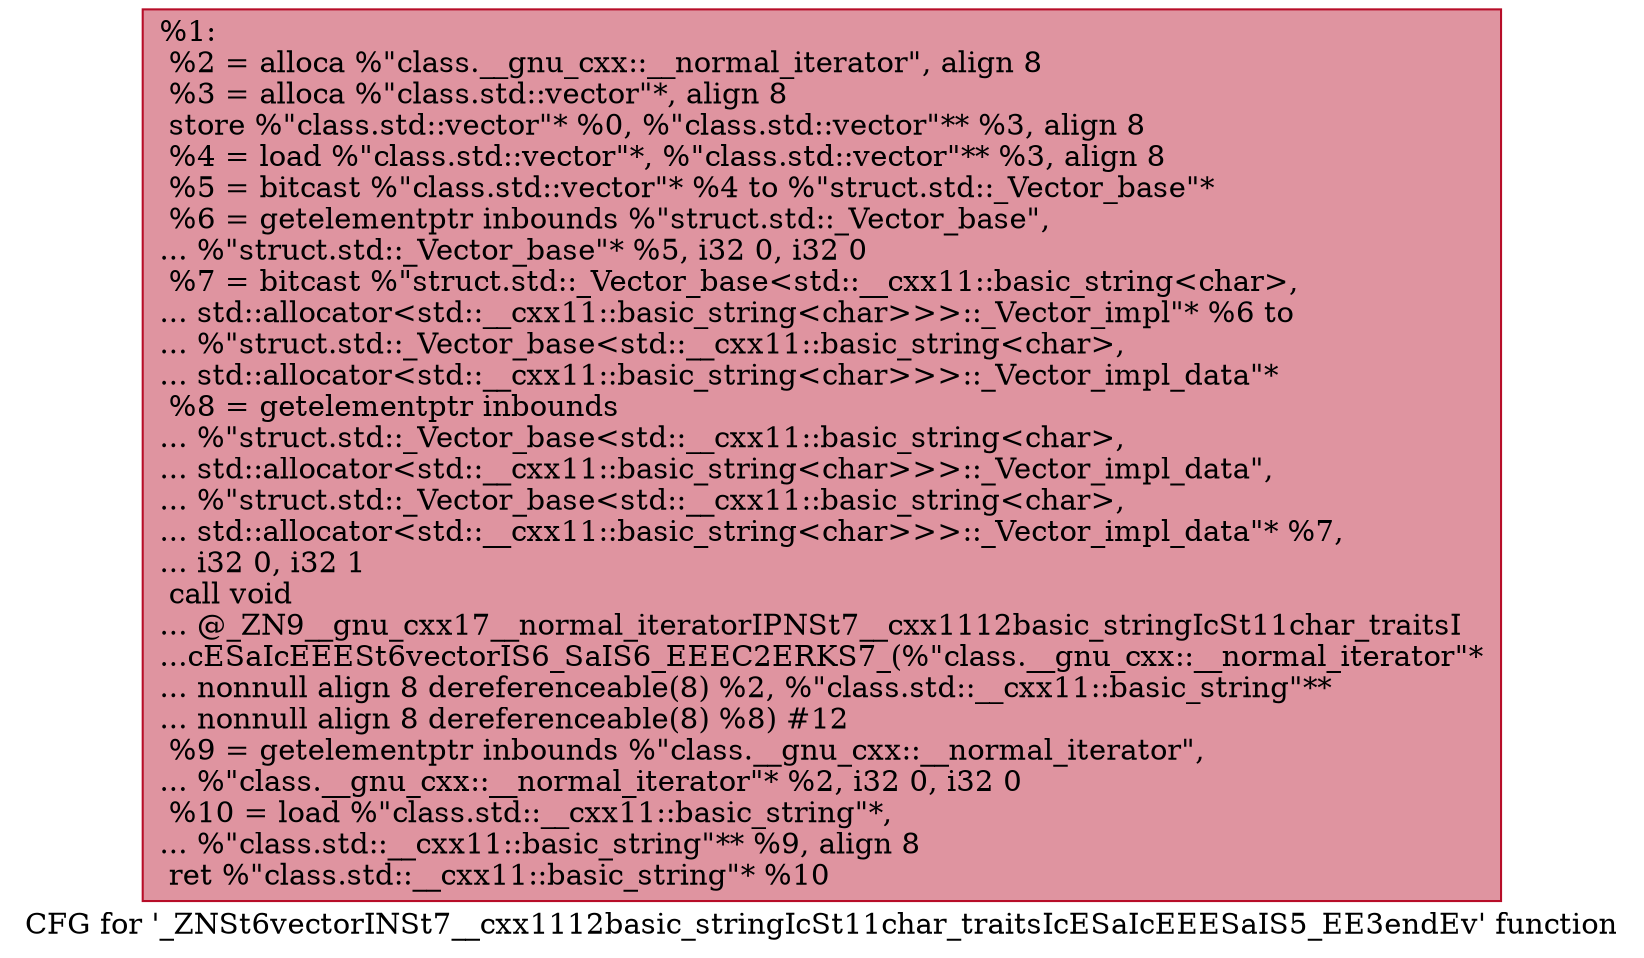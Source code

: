 digraph "CFG for '_ZNSt6vectorINSt7__cxx1112basic_stringIcSt11char_traitsIcESaIcEEESaIS5_EE3endEv' function" {
	label="CFG for '_ZNSt6vectorINSt7__cxx1112basic_stringIcSt11char_traitsIcESaIcEEESaIS5_EE3endEv' function";

	Node0x5592610ed340 [shape=record,color="#b70d28ff", style=filled, fillcolor="#b70d2870",label="{%1:\l  %2 = alloca %\"class.__gnu_cxx::__normal_iterator\", align 8\l  %3 = alloca %\"class.std::vector\"*, align 8\l  store %\"class.std::vector\"* %0, %\"class.std::vector\"** %3, align 8\l  %4 = load %\"class.std::vector\"*, %\"class.std::vector\"** %3, align 8\l  %5 = bitcast %\"class.std::vector\"* %4 to %\"struct.std::_Vector_base\"*\l  %6 = getelementptr inbounds %\"struct.std::_Vector_base\",\l... %\"struct.std::_Vector_base\"* %5, i32 0, i32 0\l  %7 = bitcast %\"struct.std::_Vector_base\<std::__cxx11::basic_string\<char\>,\l... std::allocator\<std::__cxx11::basic_string\<char\>\>\>::_Vector_impl\"* %6 to\l... %\"struct.std::_Vector_base\<std::__cxx11::basic_string\<char\>,\l... std::allocator\<std::__cxx11::basic_string\<char\>\>\>::_Vector_impl_data\"*\l  %8 = getelementptr inbounds\l... %\"struct.std::_Vector_base\<std::__cxx11::basic_string\<char\>,\l... std::allocator\<std::__cxx11::basic_string\<char\>\>\>::_Vector_impl_data\",\l... %\"struct.std::_Vector_base\<std::__cxx11::basic_string\<char\>,\l... std::allocator\<std::__cxx11::basic_string\<char\>\>\>::_Vector_impl_data\"* %7,\l... i32 0, i32 1\l  call void\l... @_ZN9__gnu_cxx17__normal_iteratorIPNSt7__cxx1112basic_stringIcSt11char_traitsI\l...cESaIcEEESt6vectorIS6_SaIS6_EEEC2ERKS7_(%\"class.__gnu_cxx::__normal_iterator\"*\l... nonnull align 8 dereferenceable(8) %2, %\"class.std::__cxx11::basic_string\"**\l... nonnull align 8 dereferenceable(8) %8) #12\l  %9 = getelementptr inbounds %\"class.__gnu_cxx::__normal_iterator\",\l... %\"class.__gnu_cxx::__normal_iterator\"* %2, i32 0, i32 0\l  %10 = load %\"class.std::__cxx11::basic_string\"*,\l... %\"class.std::__cxx11::basic_string\"** %9, align 8\l  ret %\"class.std::__cxx11::basic_string\"* %10\l}"];
}
